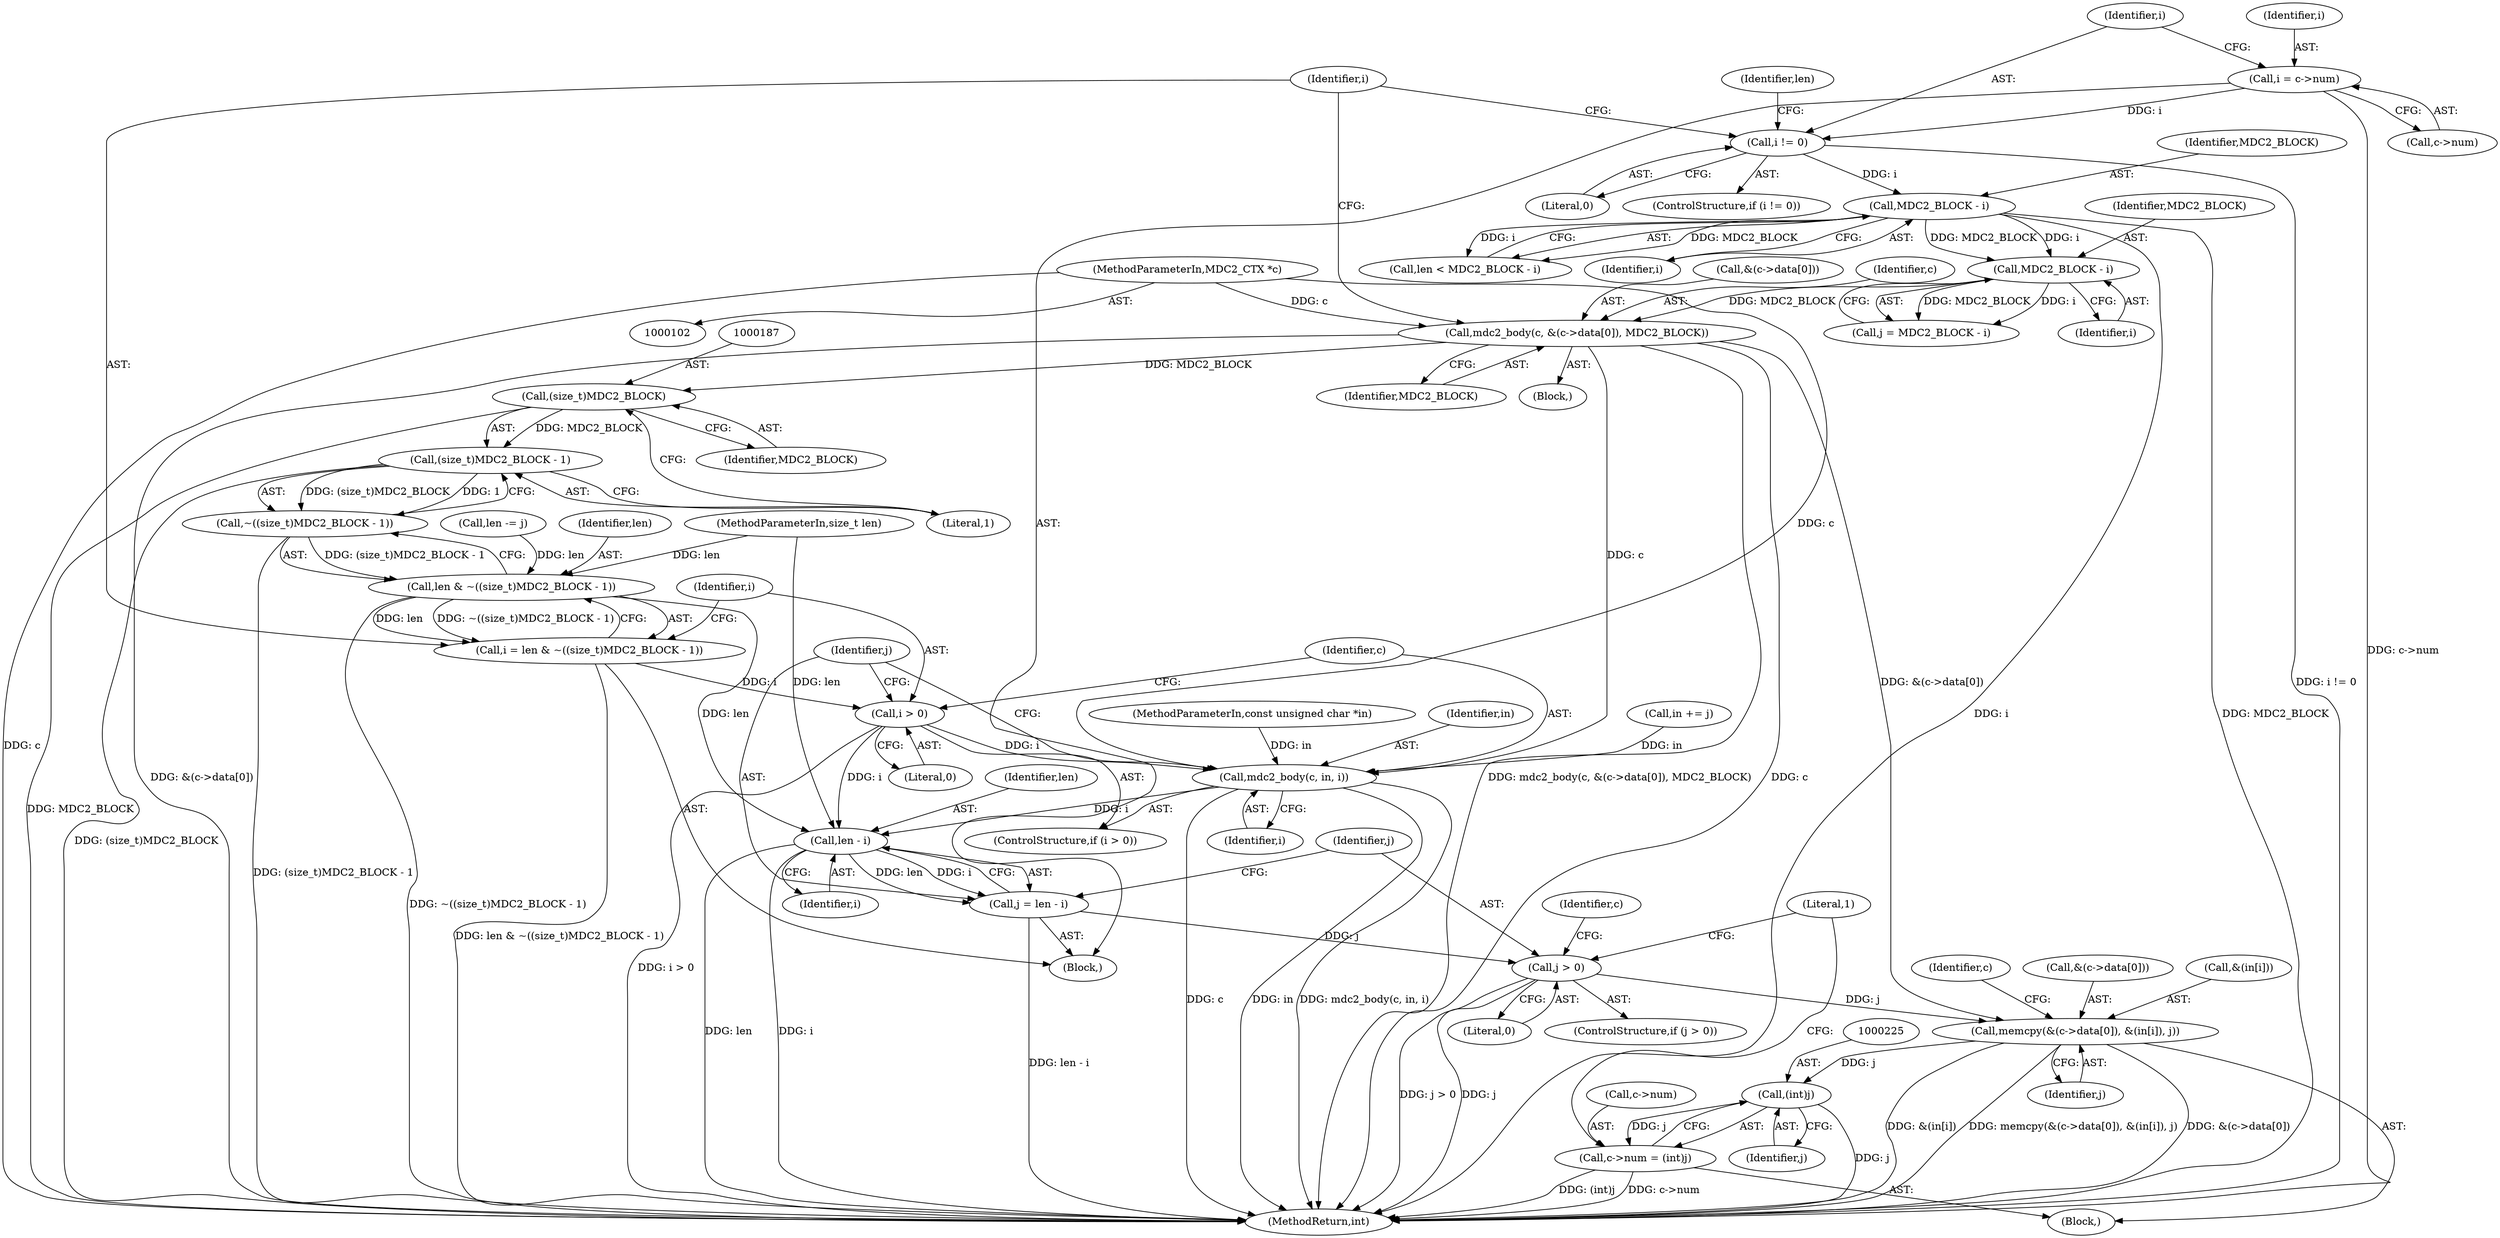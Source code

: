 digraph "0_openssl_55d83bf7c10c7b205fffa23fa7c3977491e56c07@array" {
"1000171" [label="(Call,mdc2_body(c, &(c->data[0]), MDC2_BLOCK))"];
"1000103" [label="(MethodParameterIn,MDC2_CTX *c)"];
"1000148" [label="(Call,MDC2_BLOCK - i)"];
"1000122" [label="(Call,MDC2_BLOCK - i)"];
"1000115" [label="(Call,i != 0)"];
"1000109" [label="(Call,i = c->num)"];
"1000186" [label="(Call,(size_t)MDC2_BLOCK)"];
"1000185" [label="(Call,(size_t)MDC2_BLOCK - 1)"];
"1000184" [label="(Call,~((size_t)MDC2_BLOCK - 1))"];
"1000182" [label="(Call,len & ~((size_t)MDC2_BLOCK - 1))"];
"1000180" [label="(Call,i = len & ~((size_t)MDC2_BLOCK - 1))"];
"1000191" [label="(Call,i > 0)"];
"1000194" [label="(Call,mdc2_body(c, in, i))"];
"1000200" [label="(Call,len - i)"];
"1000198" [label="(Call,j = len - i)"];
"1000204" [label="(Call,j > 0)"];
"1000208" [label="(Call,memcpy(&(c->data[0]), &(in[i]), j))"];
"1000224" [label="(Call,(int)j)"];
"1000220" [label="(Call,c->num = (int)j)"];
"1000150" [label="(Identifier,i)"];
"1000120" [label="(Call,len < MDC2_BLOCK - i)"];
"1000204" [label="(Call,j > 0)"];
"1000109" [label="(Call,i = c->num)"];
"1000124" [label="(Identifier,i)"];
"1000171" [label="(Call,mdc2_body(c, &(c->data[0]), MDC2_BLOCK))"];
"1000149" [label="(Identifier,MDC2_BLOCK)"];
"1000121" [label="(Identifier,len)"];
"1000201" [label="(Identifier,len)"];
"1000160" [label="(Call,len -= j)"];
"1000146" [label="(Call,j = MDC2_BLOCK - i)"];
"1000193" [label="(Literal,0)"];
"1000202" [label="(Identifier,i)"];
"1000219" [label="(Identifier,j)"];
"1000198" [label="(Call,j = len - i)"];
"1000184" [label="(Call,~((size_t)MDC2_BLOCK - 1))"];
"1000208" [label="(Call,memcpy(&(c->data[0]), &(in[i]), j))"];
"1000122" [label="(Call,MDC2_BLOCK - i)"];
"1000197" [label="(Identifier,i)"];
"1000224" [label="(Call,(int)j)"];
"1000229" [label="(MethodReturn,int)"];
"1000189" [label="(Literal,1)"];
"1000180" [label="(Call,i = len & ~((size_t)MDC2_BLOCK - 1))"];
"1000192" [label="(Identifier,i)"];
"1000195" [label="(Identifier,c)"];
"1000194" [label="(Call,mdc2_body(c, in, i))"];
"1000212" [label="(Identifier,c)"];
"1000105" [label="(MethodParameterIn,size_t len)"];
"1000182" [label="(Call,len & ~((size_t)MDC2_BLOCK - 1))"];
"1000228" [label="(Literal,1)"];
"1000114" [label="(ControlStructure,if (i != 0))"];
"1000163" [label="(Call,in += j)"];
"1000186" [label="(Call,(size_t)MDC2_BLOCK)"];
"1000190" [label="(ControlStructure,if (i > 0))"];
"1000115" [label="(Call,i != 0)"];
"1000191" [label="(Call,i > 0)"];
"1000104" [label="(MethodParameterIn,const unsigned char *in)"];
"1000188" [label="(Identifier,MDC2_BLOCK)"];
"1000221" [label="(Call,c->num)"];
"1000148" [label="(Call,MDC2_BLOCK - i)"];
"1000200" [label="(Call,len - i)"];
"1000106" [label="(Block,)"];
"1000123" [label="(Identifier,MDC2_BLOCK)"];
"1000173" [label="(Call,&(c->data[0]))"];
"1000116" [label="(Identifier,i)"];
"1000183" [label="(Identifier,len)"];
"1000179" [label="(Identifier,MDC2_BLOCK)"];
"1000199" [label="(Identifier,j)"];
"1000222" [label="(Identifier,c)"];
"1000220" [label="(Call,c->num = (int)j)"];
"1000111" [label="(Call,c->num)"];
"1000226" [label="(Identifier,j)"];
"1000209" [label="(Call,&(c->data[0]))"];
"1000145" [label="(Block,)"];
"1000206" [label="(Literal,0)"];
"1000172" [label="(Identifier,c)"];
"1000215" [label="(Call,&(in[i]))"];
"1000103" [label="(MethodParameterIn,MDC2_CTX *c)"];
"1000205" [label="(Identifier,j)"];
"1000203" [label="(ControlStructure,if (j > 0))"];
"1000117" [label="(Literal,0)"];
"1000196" [label="(Identifier,in)"];
"1000181" [label="(Identifier,i)"];
"1000207" [label="(Block,)"];
"1000185" [label="(Call,(size_t)MDC2_BLOCK - 1)"];
"1000110" [label="(Identifier,i)"];
"1000171" -> "1000145"  [label="AST: "];
"1000171" -> "1000179"  [label="CFG: "];
"1000172" -> "1000171"  [label="AST: "];
"1000173" -> "1000171"  [label="AST: "];
"1000179" -> "1000171"  [label="AST: "];
"1000181" -> "1000171"  [label="CFG: "];
"1000171" -> "1000229"  [label="DDG: c"];
"1000171" -> "1000229"  [label="DDG: &(c->data[0])"];
"1000171" -> "1000229"  [label="DDG: mdc2_body(c, &(c->data[0]), MDC2_BLOCK)"];
"1000103" -> "1000171"  [label="DDG: c"];
"1000148" -> "1000171"  [label="DDG: MDC2_BLOCK"];
"1000171" -> "1000186"  [label="DDG: MDC2_BLOCK"];
"1000171" -> "1000194"  [label="DDG: c"];
"1000171" -> "1000208"  [label="DDG: &(c->data[0])"];
"1000103" -> "1000102"  [label="AST: "];
"1000103" -> "1000229"  [label="DDG: c"];
"1000103" -> "1000194"  [label="DDG: c"];
"1000148" -> "1000146"  [label="AST: "];
"1000148" -> "1000150"  [label="CFG: "];
"1000149" -> "1000148"  [label="AST: "];
"1000150" -> "1000148"  [label="AST: "];
"1000146" -> "1000148"  [label="CFG: "];
"1000148" -> "1000146"  [label="DDG: MDC2_BLOCK"];
"1000148" -> "1000146"  [label="DDG: i"];
"1000122" -> "1000148"  [label="DDG: MDC2_BLOCK"];
"1000122" -> "1000148"  [label="DDG: i"];
"1000122" -> "1000120"  [label="AST: "];
"1000122" -> "1000124"  [label="CFG: "];
"1000123" -> "1000122"  [label="AST: "];
"1000124" -> "1000122"  [label="AST: "];
"1000120" -> "1000122"  [label="CFG: "];
"1000122" -> "1000229"  [label="DDG: MDC2_BLOCK"];
"1000122" -> "1000229"  [label="DDG: i"];
"1000122" -> "1000120"  [label="DDG: MDC2_BLOCK"];
"1000122" -> "1000120"  [label="DDG: i"];
"1000115" -> "1000122"  [label="DDG: i"];
"1000115" -> "1000114"  [label="AST: "];
"1000115" -> "1000117"  [label="CFG: "];
"1000116" -> "1000115"  [label="AST: "];
"1000117" -> "1000115"  [label="AST: "];
"1000121" -> "1000115"  [label="CFG: "];
"1000181" -> "1000115"  [label="CFG: "];
"1000115" -> "1000229"  [label="DDG: i != 0"];
"1000109" -> "1000115"  [label="DDG: i"];
"1000109" -> "1000106"  [label="AST: "];
"1000109" -> "1000111"  [label="CFG: "];
"1000110" -> "1000109"  [label="AST: "];
"1000111" -> "1000109"  [label="AST: "];
"1000116" -> "1000109"  [label="CFG: "];
"1000109" -> "1000229"  [label="DDG: c->num"];
"1000186" -> "1000185"  [label="AST: "];
"1000186" -> "1000188"  [label="CFG: "];
"1000187" -> "1000186"  [label="AST: "];
"1000188" -> "1000186"  [label="AST: "];
"1000189" -> "1000186"  [label="CFG: "];
"1000186" -> "1000229"  [label="DDG: MDC2_BLOCK"];
"1000186" -> "1000185"  [label="DDG: MDC2_BLOCK"];
"1000185" -> "1000184"  [label="AST: "];
"1000185" -> "1000189"  [label="CFG: "];
"1000189" -> "1000185"  [label="AST: "];
"1000184" -> "1000185"  [label="CFG: "];
"1000185" -> "1000229"  [label="DDG: (size_t)MDC2_BLOCK"];
"1000185" -> "1000184"  [label="DDG: (size_t)MDC2_BLOCK"];
"1000185" -> "1000184"  [label="DDG: 1"];
"1000184" -> "1000182"  [label="AST: "];
"1000182" -> "1000184"  [label="CFG: "];
"1000184" -> "1000229"  [label="DDG: (size_t)MDC2_BLOCK - 1"];
"1000184" -> "1000182"  [label="DDG: (size_t)MDC2_BLOCK - 1"];
"1000182" -> "1000180"  [label="AST: "];
"1000183" -> "1000182"  [label="AST: "];
"1000180" -> "1000182"  [label="CFG: "];
"1000182" -> "1000229"  [label="DDG: ~((size_t)MDC2_BLOCK - 1)"];
"1000182" -> "1000180"  [label="DDG: len"];
"1000182" -> "1000180"  [label="DDG: ~((size_t)MDC2_BLOCK - 1)"];
"1000160" -> "1000182"  [label="DDG: len"];
"1000105" -> "1000182"  [label="DDG: len"];
"1000182" -> "1000200"  [label="DDG: len"];
"1000180" -> "1000106"  [label="AST: "];
"1000181" -> "1000180"  [label="AST: "];
"1000192" -> "1000180"  [label="CFG: "];
"1000180" -> "1000229"  [label="DDG: len & ~((size_t)MDC2_BLOCK - 1)"];
"1000180" -> "1000191"  [label="DDG: i"];
"1000191" -> "1000190"  [label="AST: "];
"1000191" -> "1000193"  [label="CFG: "];
"1000192" -> "1000191"  [label="AST: "];
"1000193" -> "1000191"  [label="AST: "];
"1000195" -> "1000191"  [label="CFG: "];
"1000199" -> "1000191"  [label="CFG: "];
"1000191" -> "1000229"  [label="DDG: i > 0"];
"1000191" -> "1000194"  [label="DDG: i"];
"1000191" -> "1000200"  [label="DDG: i"];
"1000194" -> "1000190"  [label="AST: "];
"1000194" -> "1000197"  [label="CFG: "];
"1000195" -> "1000194"  [label="AST: "];
"1000196" -> "1000194"  [label="AST: "];
"1000197" -> "1000194"  [label="AST: "];
"1000199" -> "1000194"  [label="CFG: "];
"1000194" -> "1000229"  [label="DDG: mdc2_body(c, in, i)"];
"1000194" -> "1000229"  [label="DDG: c"];
"1000194" -> "1000229"  [label="DDG: in"];
"1000163" -> "1000194"  [label="DDG: in"];
"1000104" -> "1000194"  [label="DDG: in"];
"1000194" -> "1000200"  [label="DDG: i"];
"1000200" -> "1000198"  [label="AST: "];
"1000200" -> "1000202"  [label="CFG: "];
"1000201" -> "1000200"  [label="AST: "];
"1000202" -> "1000200"  [label="AST: "];
"1000198" -> "1000200"  [label="CFG: "];
"1000200" -> "1000229"  [label="DDG: len"];
"1000200" -> "1000229"  [label="DDG: i"];
"1000200" -> "1000198"  [label="DDG: len"];
"1000200" -> "1000198"  [label="DDG: i"];
"1000105" -> "1000200"  [label="DDG: len"];
"1000198" -> "1000106"  [label="AST: "];
"1000199" -> "1000198"  [label="AST: "];
"1000205" -> "1000198"  [label="CFG: "];
"1000198" -> "1000229"  [label="DDG: len - i"];
"1000198" -> "1000204"  [label="DDG: j"];
"1000204" -> "1000203"  [label="AST: "];
"1000204" -> "1000206"  [label="CFG: "];
"1000205" -> "1000204"  [label="AST: "];
"1000206" -> "1000204"  [label="AST: "];
"1000212" -> "1000204"  [label="CFG: "];
"1000228" -> "1000204"  [label="CFG: "];
"1000204" -> "1000229"  [label="DDG: j"];
"1000204" -> "1000229"  [label="DDG: j > 0"];
"1000204" -> "1000208"  [label="DDG: j"];
"1000208" -> "1000207"  [label="AST: "];
"1000208" -> "1000219"  [label="CFG: "];
"1000209" -> "1000208"  [label="AST: "];
"1000215" -> "1000208"  [label="AST: "];
"1000219" -> "1000208"  [label="AST: "];
"1000222" -> "1000208"  [label="CFG: "];
"1000208" -> "1000229"  [label="DDG: &(c->data[0])"];
"1000208" -> "1000229"  [label="DDG: &(in[i])"];
"1000208" -> "1000229"  [label="DDG: memcpy(&(c->data[0]), &(in[i]), j)"];
"1000208" -> "1000224"  [label="DDG: j"];
"1000224" -> "1000220"  [label="AST: "];
"1000224" -> "1000226"  [label="CFG: "];
"1000225" -> "1000224"  [label="AST: "];
"1000226" -> "1000224"  [label="AST: "];
"1000220" -> "1000224"  [label="CFG: "];
"1000224" -> "1000229"  [label="DDG: j"];
"1000224" -> "1000220"  [label="DDG: j"];
"1000220" -> "1000207"  [label="AST: "];
"1000221" -> "1000220"  [label="AST: "];
"1000228" -> "1000220"  [label="CFG: "];
"1000220" -> "1000229"  [label="DDG: c->num"];
"1000220" -> "1000229"  [label="DDG: (int)j"];
}
